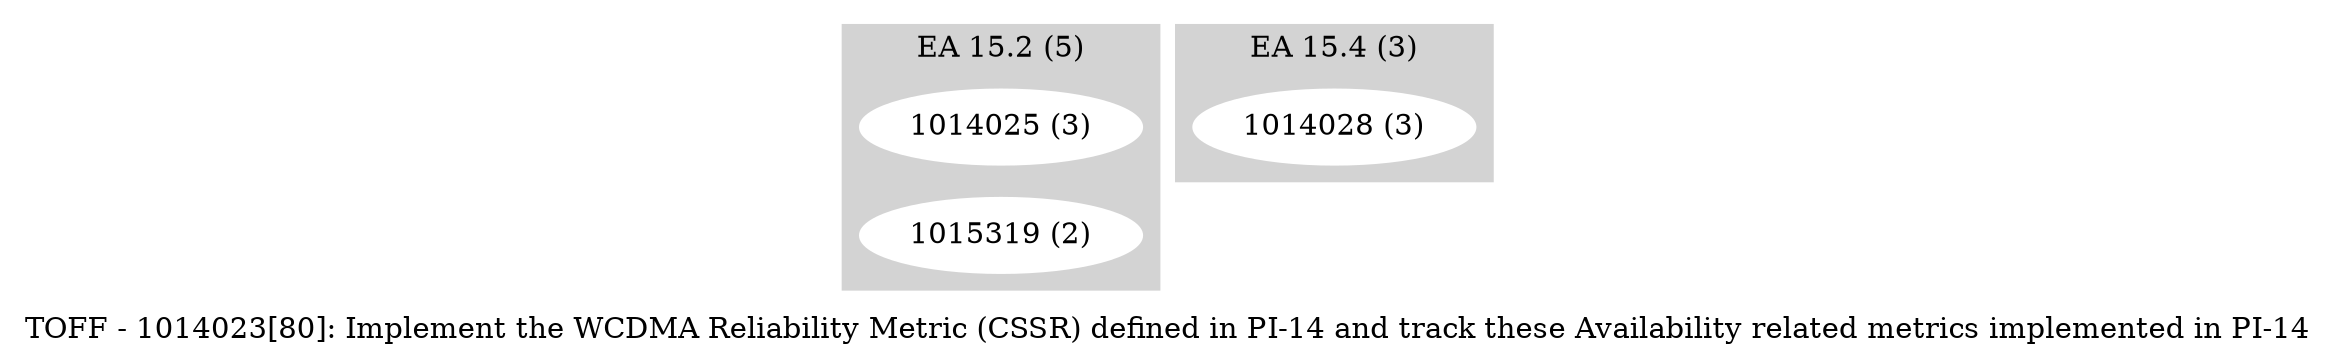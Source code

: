 digraph G {
    label = "TOFF - 1014023[80]: Implement the WCDMA Reliability Metric (CSSR) defined in PI-14 and track these Availability related metrics implemented in PI-14";
    ranksep = .1
    subgraph cluster_1 {
        style=filled;
        color=lightgrey;
        node [style=filled,color=white];
        "1014025 (3)" ->       
        "1015319 (2)"
        [style=invis];
        label = "EA 15.2 (5)";
    }
    subgraph cluster_2 {
        style=filled;
        color=lightgrey;
        node [style=filled,color=white];
        "1014028 (3)"
        ;
        label = "EA 15.4 (3)";
    }
}
